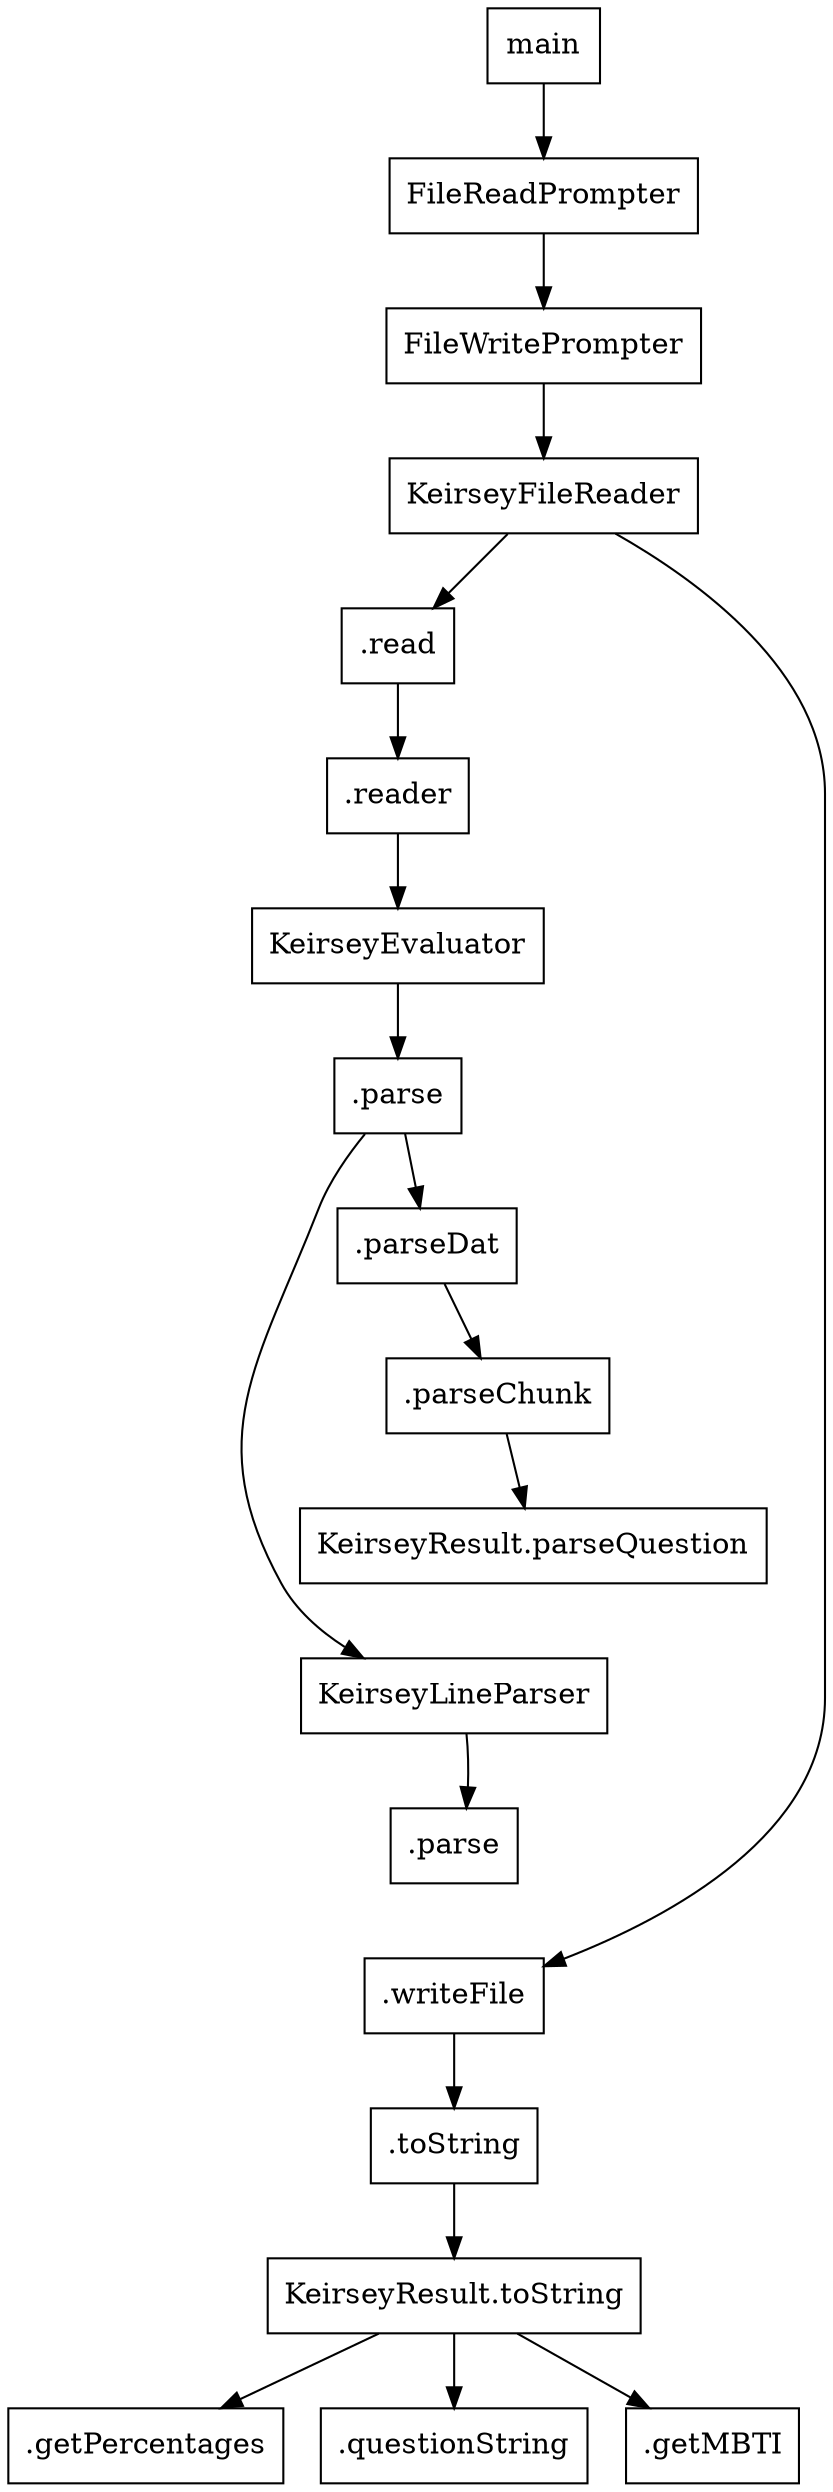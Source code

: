 digraph {
	// method nodes, which start with dots, refer to methods of the
	// previous class node in the heirarchy
	// e.g. in Foo -> .bar -> .baz -> .bow -> Apple -> .ball
	// .bow refers to Foo.bow and .ball refers to Apple.ball
	node [shape=box];

	main
	-> FileReadPrompter
	-> FileWritePrompter
	-> KeirseyFileReader
	-> ".read";

	".read" -> ".writeFile" [style=invis];

	"KeirseyResult.parseQuestion"
	-> KeirseyLineParser
	-> KLPparse
	-> ".writeFile" [style=invis];

	".read"
	-> ".reader"
	-> KeirseyEvaluator
	-> { KEparse [label=".parse"] }
	-> ".parseDat"
	-> ".parseChunk"
	-> "KeirseyResult.parseQuestion";
	KEparse
	-> KeirseyLineParser
	-> { KLPparse [label=".parse"] };
	KeirseyFileReader
	-> ".writeFile"
	-> ".toString"
	-> { KRtoString [label="KeirseyResult.toString"] };
	KRtoString -> ".getPercentages";
	KRtoString -> ".questionString";
	KRtoString -> ".getMBTI";
}
